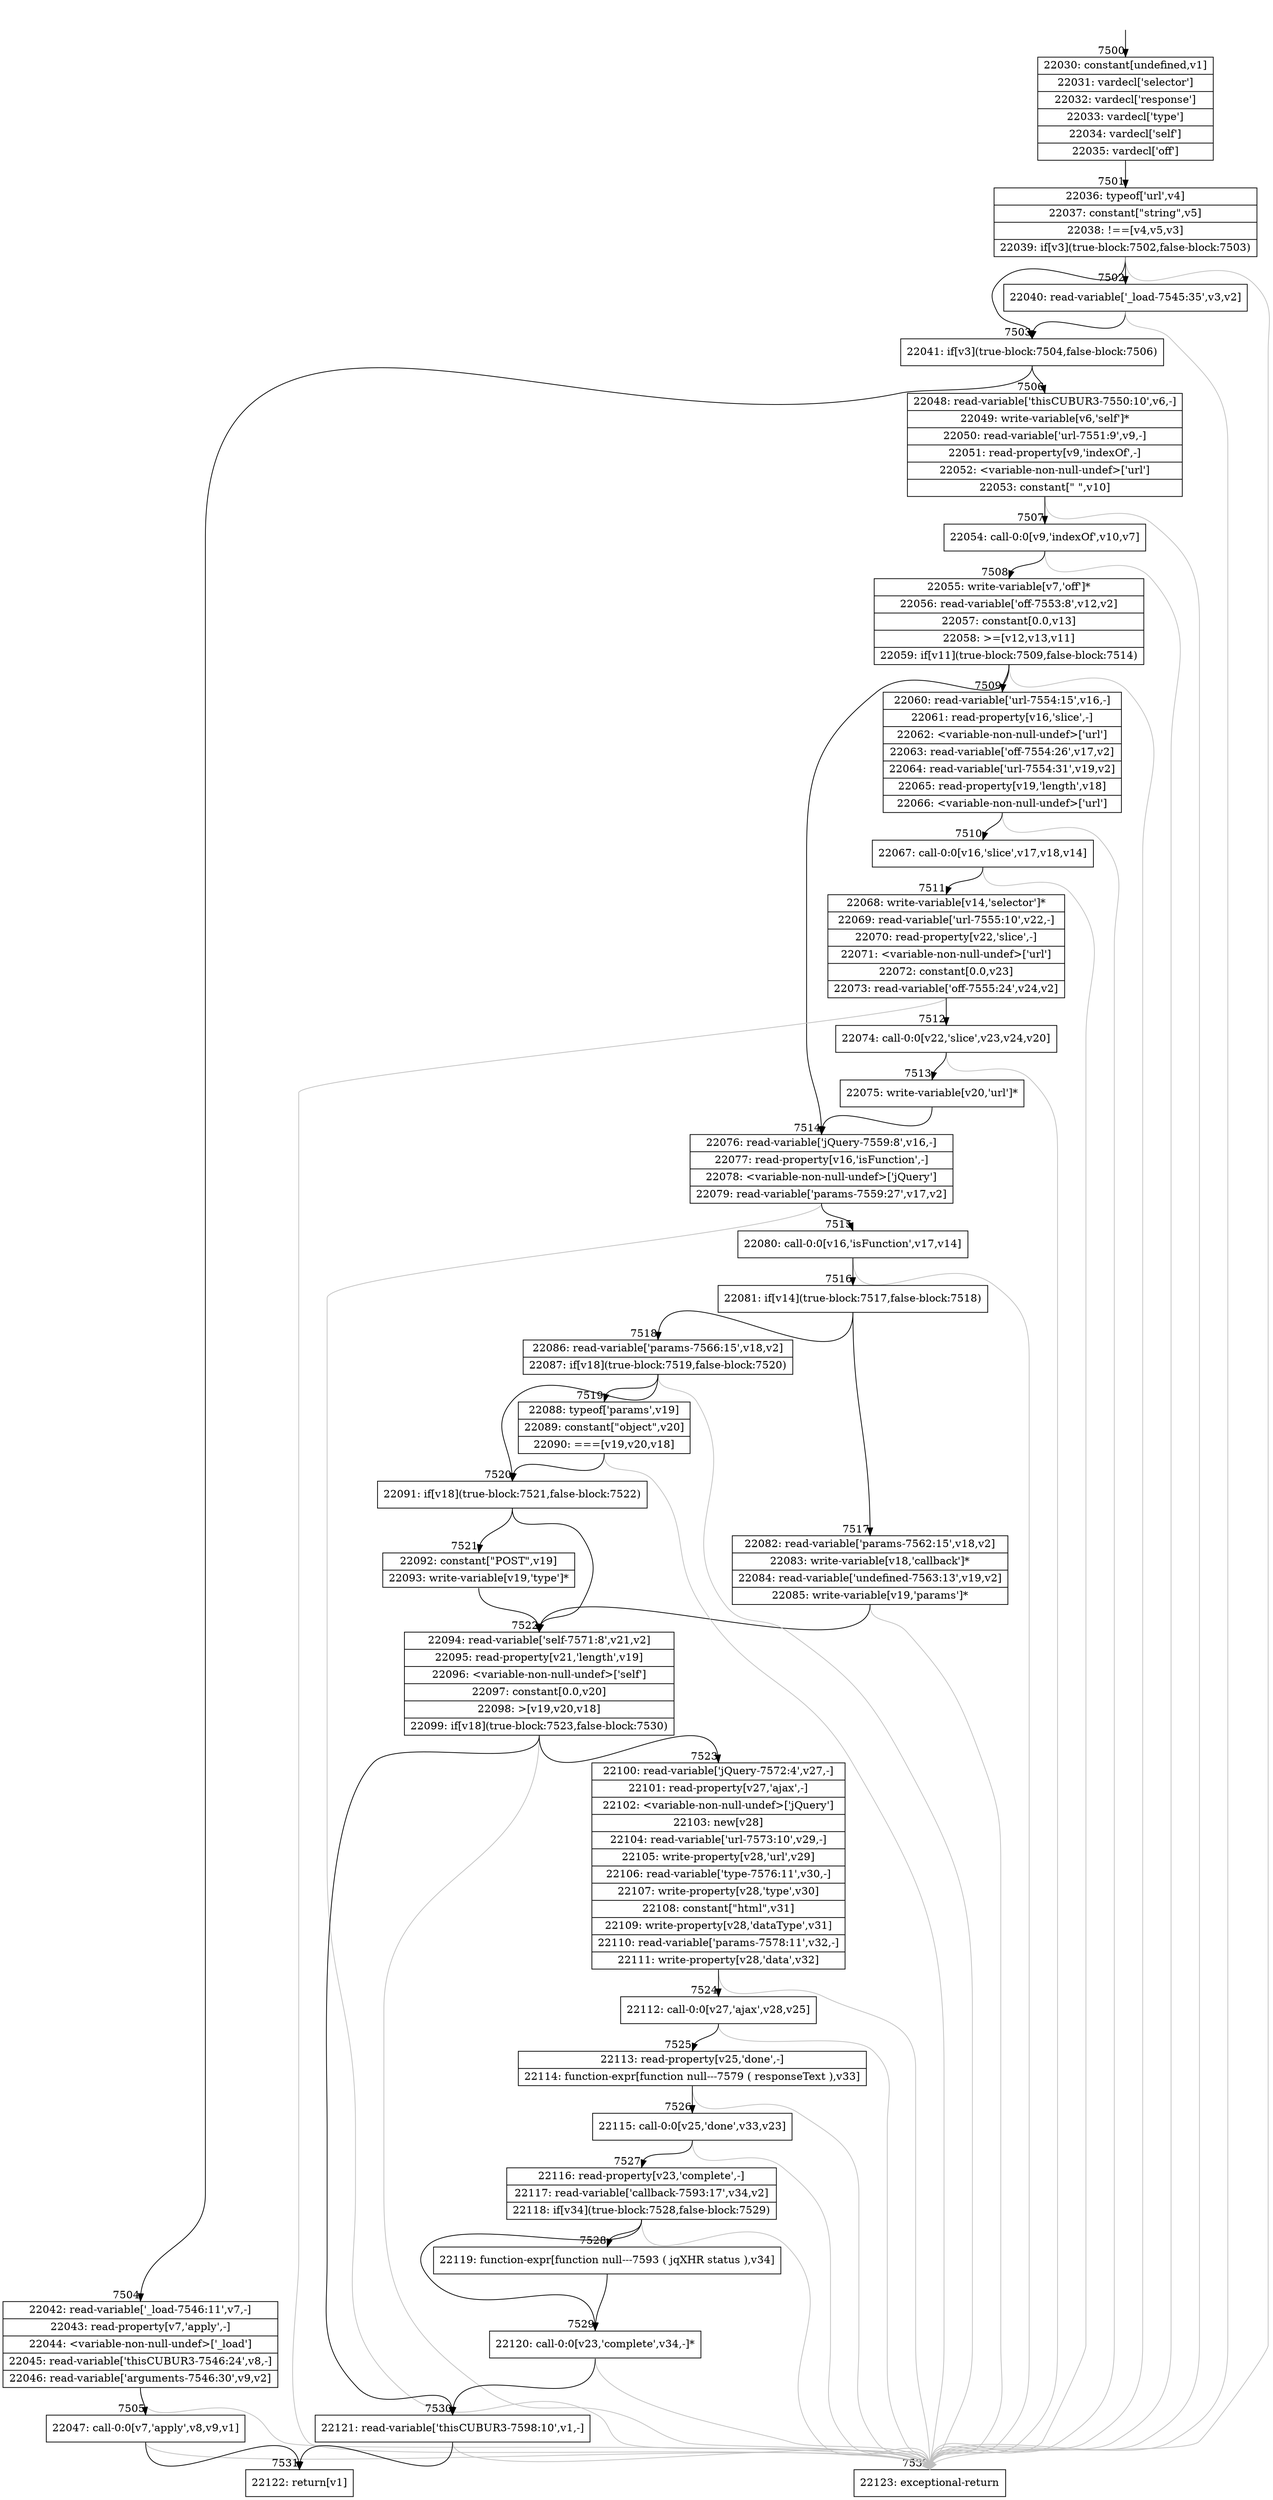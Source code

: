 digraph {
rankdir="TD"
BB_entry473[shape=none,label=""];
BB_entry473 -> BB7500 [tailport=s, headport=n, headlabel="    7500"]
BB7500 [shape=record label="{22030: constant[undefined,v1]|22031: vardecl['selector']|22032: vardecl['response']|22033: vardecl['type']|22034: vardecl['self']|22035: vardecl['off']}" ] 
BB7500 -> BB7501 [tailport=s, headport=n, headlabel="      7501"]
BB7501 [shape=record label="{22036: typeof['url',v4]|22037: constant[\"string\",v5]|22038: !==[v4,v5,v3]|22039: if[v3](true-block:7502,false-block:7503)}" ] 
BB7501 -> BB7503 [tailport=s, headport=n, headlabel="      7503"]
BB7501 -> BB7502 [tailport=s, headport=n, headlabel="      7502"]
BB7501 -> BB7532 [tailport=s, headport=n, color=gray, headlabel="      7532"]
BB7502 [shape=record label="{22040: read-variable['_load-7545:35',v3,v2]}" ] 
BB7502 -> BB7503 [tailport=s, headport=n]
BB7502 -> BB7532 [tailport=s, headport=n, color=gray]
BB7503 [shape=record label="{22041: if[v3](true-block:7504,false-block:7506)}" ] 
BB7503 -> BB7504 [tailport=s, headport=n, headlabel="      7504"]
BB7503 -> BB7506 [tailport=s, headport=n, headlabel="      7506"]
BB7504 [shape=record label="{22042: read-variable['_load-7546:11',v7,-]|22043: read-property[v7,'apply',-]|22044: \<variable-non-null-undef\>['_load']|22045: read-variable['thisCUBUR3-7546:24',v8,-]|22046: read-variable['arguments-7546:30',v9,v2]}" ] 
BB7504 -> BB7505 [tailport=s, headport=n, headlabel="      7505"]
BB7504 -> BB7532 [tailport=s, headport=n, color=gray]
BB7505 [shape=record label="{22047: call-0:0[v7,'apply',v8,v9,v1]}" ] 
BB7505 -> BB7531 [tailport=s, headport=n, headlabel="      7531"]
BB7505 -> BB7532 [tailport=s, headport=n, color=gray]
BB7506 [shape=record label="{22048: read-variable['thisCUBUR3-7550:10',v6,-]|22049: write-variable[v6,'self']*|22050: read-variable['url-7551:9',v9,-]|22051: read-property[v9,'indexOf',-]|22052: \<variable-non-null-undef\>['url']|22053: constant[\" \",v10]}" ] 
BB7506 -> BB7507 [tailport=s, headport=n, headlabel="      7507"]
BB7506 -> BB7532 [tailport=s, headport=n, color=gray]
BB7507 [shape=record label="{22054: call-0:0[v9,'indexOf',v10,v7]}" ] 
BB7507 -> BB7508 [tailport=s, headport=n, headlabel="      7508"]
BB7507 -> BB7532 [tailport=s, headport=n, color=gray]
BB7508 [shape=record label="{22055: write-variable[v7,'off']*|22056: read-variable['off-7553:8',v12,v2]|22057: constant[0.0,v13]|22058: \>=[v12,v13,v11]|22059: if[v11](true-block:7509,false-block:7514)}" ] 
BB7508 -> BB7509 [tailport=s, headport=n, headlabel="      7509"]
BB7508 -> BB7514 [tailport=s, headport=n, headlabel="      7514"]
BB7508 -> BB7532 [tailport=s, headport=n, color=gray]
BB7509 [shape=record label="{22060: read-variable['url-7554:15',v16,-]|22061: read-property[v16,'slice',-]|22062: \<variable-non-null-undef\>['url']|22063: read-variable['off-7554:26',v17,v2]|22064: read-variable['url-7554:31',v19,v2]|22065: read-property[v19,'length',v18]|22066: \<variable-non-null-undef\>['url']}" ] 
BB7509 -> BB7510 [tailport=s, headport=n, headlabel="      7510"]
BB7509 -> BB7532 [tailport=s, headport=n, color=gray]
BB7510 [shape=record label="{22067: call-0:0[v16,'slice',v17,v18,v14]}" ] 
BB7510 -> BB7511 [tailport=s, headport=n, headlabel="      7511"]
BB7510 -> BB7532 [tailport=s, headport=n, color=gray]
BB7511 [shape=record label="{22068: write-variable[v14,'selector']*|22069: read-variable['url-7555:10',v22,-]|22070: read-property[v22,'slice',-]|22071: \<variable-non-null-undef\>['url']|22072: constant[0.0,v23]|22073: read-variable['off-7555:24',v24,v2]}" ] 
BB7511 -> BB7512 [tailport=s, headport=n, headlabel="      7512"]
BB7511 -> BB7532 [tailport=s, headport=n, color=gray]
BB7512 [shape=record label="{22074: call-0:0[v22,'slice',v23,v24,v20]}" ] 
BB7512 -> BB7513 [tailport=s, headport=n, headlabel="      7513"]
BB7512 -> BB7532 [tailport=s, headport=n, color=gray]
BB7513 [shape=record label="{22075: write-variable[v20,'url']*}" ] 
BB7513 -> BB7514 [tailport=s, headport=n]
BB7514 [shape=record label="{22076: read-variable['jQuery-7559:8',v16,-]|22077: read-property[v16,'isFunction',-]|22078: \<variable-non-null-undef\>['jQuery']|22079: read-variable['params-7559:27',v17,v2]}" ] 
BB7514 -> BB7515 [tailport=s, headport=n, headlabel="      7515"]
BB7514 -> BB7532 [tailport=s, headport=n, color=gray]
BB7515 [shape=record label="{22080: call-0:0[v16,'isFunction',v17,v14]}" ] 
BB7515 -> BB7516 [tailport=s, headport=n, headlabel="      7516"]
BB7515 -> BB7532 [tailport=s, headport=n, color=gray]
BB7516 [shape=record label="{22081: if[v14](true-block:7517,false-block:7518)}" ] 
BB7516 -> BB7517 [tailport=s, headport=n, headlabel="      7517"]
BB7516 -> BB7518 [tailport=s, headport=n, headlabel="      7518"]
BB7517 [shape=record label="{22082: read-variable['params-7562:15',v18,v2]|22083: write-variable[v18,'callback']*|22084: read-variable['undefined-7563:13',v19,v2]|22085: write-variable[v19,'params']*}" ] 
BB7517 -> BB7522 [tailport=s, headport=n, headlabel="      7522"]
BB7517 -> BB7532 [tailport=s, headport=n, color=gray]
BB7518 [shape=record label="{22086: read-variable['params-7566:15',v18,v2]|22087: if[v18](true-block:7519,false-block:7520)}" ] 
BB7518 -> BB7520 [tailport=s, headport=n, headlabel="      7520"]
BB7518 -> BB7519 [tailport=s, headport=n, headlabel="      7519"]
BB7518 -> BB7532 [tailport=s, headport=n, color=gray]
BB7519 [shape=record label="{22088: typeof['params',v19]|22089: constant[\"object\",v20]|22090: ===[v19,v20,v18]}" ] 
BB7519 -> BB7520 [tailport=s, headport=n]
BB7519 -> BB7532 [tailport=s, headport=n, color=gray]
BB7520 [shape=record label="{22091: if[v18](true-block:7521,false-block:7522)}" ] 
BB7520 -> BB7521 [tailport=s, headport=n, headlabel="      7521"]
BB7520 -> BB7522 [tailport=s, headport=n]
BB7521 [shape=record label="{22092: constant[\"POST\",v19]|22093: write-variable[v19,'type']*}" ] 
BB7521 -> BB7522 [tailport=s, headport=n]
BB7522 [shape=record label="{22094: read-variable['self-7571:8',v21,v2]|22095: read-property[v21,'length',v19]|22096: \<variable-non-null-undef\>['self']|22097: constant[0.0,v20]|22098: \>[v19,v20,v18]|22099: if[v18](true-block:7523,false-block:7530)}" ] 
BB7522 -> BB7523 [tailport=s, headport=n, headlabel="      7523"]
BB7522 -> BB7530 [tailport=s, headport=n, headlabel="      7530"]
BB7522 -> BB7532 [tailport=s, headport=n, color=gray]
BB7523 [shape=record label="{22100: read-variable['jQuery-7572:4',v27,-]|22101: read-property[v27,'ajax',-]|22102: \<variable-non-null-undef\>['jQuery']|22103: new[v28]|22104: read-variable['url-7573:10',v29,-]|22105: write-property[v28,'url',v29]|22106: read-variable['type-7576:11',v30,-]|22107: write-property[v28,'type',v30]|22108: constant[\"html\",v31]|22109: write-property[v28,'dataType',v31]|22110: read-variable['params-7578:11',v32,-]|22111: write-property[v28,'data',v32]}" ] 
BB7523 -> BB7524 [tailport=s, headport=n, headlabel="      7524"]
BB7523 -> BB7532 [tailport=s, headport=n, color=gray]
BB7524 [shape=record label="{22112: call-0:0[v27,'ajax',v28,v25]}" ] 
BB7524 -> BB7525 [tailport=s, headport=n, headlabel="      7525"]
BB7524 -> BB7532 [tailport=s, headport=n, color=gray]
BB7525 [shape=record label="{22113: read-property[v25,'done',-]|22114: function-expr[function null---7579 ( responseText ),v33]}" ] 
BB7525 -> BB7526 [tailport=s, headport=n, headlabel="      7526"]
BB7525 -> BB7532 [tailport=s, headport=n, color=gray]
BB7526 [shape=record label="{22115: call-0:0[v25,'done',v33,v23]}" ] 
BB7526 -> BB7527 [tailport=s, headport=n, headlabel="      7527"]
BB7526 -> BB7532 [tailport=s, headport=n, color=gray]
BB7527 [shape=record label="{22116: read-property[v23,'complete',-]|22117: read-variable['callback-7593:17',v34,v2]|22118: if[v34](true-block:7528,false-block:7529)}" ] 
BB7527 -> BB7529 [tailport=s, headport=n, headlabel="      7529"]
BB7527 -> BB7528 [tailport=s, headport=n, headlabel="      7528"]
BB7527 -> BB7532 [tailport=s, headport=n, color=gray]
BB7528 [shape=record label="{22119: function-expr[function null---7593 ( jqXHR status ),v34]}" ] 
BB7528 -> BB7529 [tailport=s, headport=n]
BB7529 [shape=record label="{22120: call-0:0[v23,'complete',v34,-]*}" ] 
BB7529 -> BB7530 [tailport=s, headport=n]
BB7529 -> BB7532 [tailport=s, headport=n, color=gray]
BB7530 [shape=record label="{22121: read-variable['thisCUBUR3-7598:10',v1,-]}" ] 
BB7530 -> BB7531 [tailport=s, headport=n]
BB7530 -> BB7532 [tailport=s, headport=n, color=gray]
BB7531 [shape=record label="{22122: return[v1]}" ] 
BB7532 [shape=record label="{22123: exceptional-return}" ] 
}
